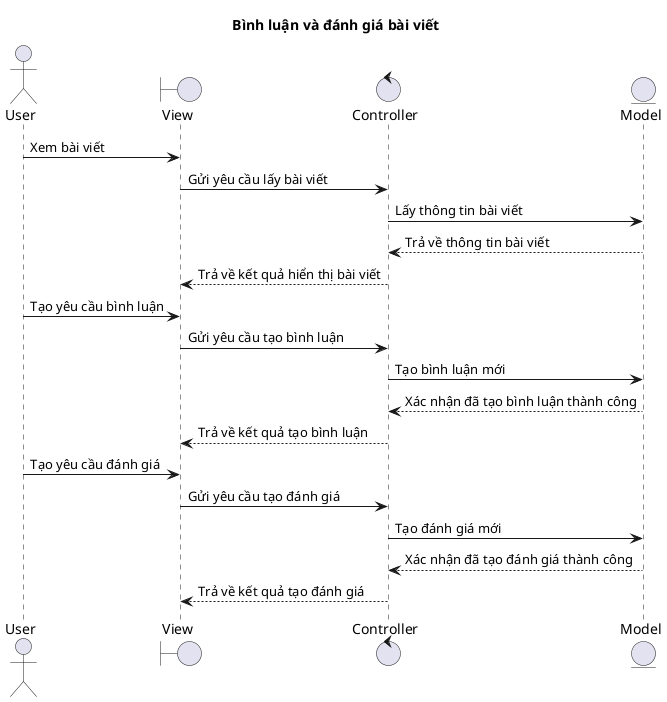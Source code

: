 @startuml rating_comment

title Bình luận và đánh giá bài viết

actor User
boundary View
control Controller
entity Model

User -> View: Xem bài viết
View -> Controller: Gửi yêu cầu lấy bài viết
Controller -> Model: Lấy thông tin bài viết
Model --> Controller: Trả về thông tin bài viết
Controller --> View: Trả về kết quả hiển thị bài viết

User -> View: Tạo yêu cầu bình luận
View -> Controller: Gửi yêu cầu tạo bình luận
Controller -> Model: Tạo bình luận mới
Model --> Controller: Xác nhận đã tạo bình luận thành công
Controller --> View: Trả về kết quả tạo bình luận

User -> View: Tạo yêu cầu đánh giá
View -> Controller: Gửi yêu cầu tạo đánh giá
Controller -> Model: Tạo đánh giá mới
Model --> Controller: Xác nhận đã tạo đánh giá thành công
Controller --> View: Trả về kết quả tạo đánh giá

@enduml
